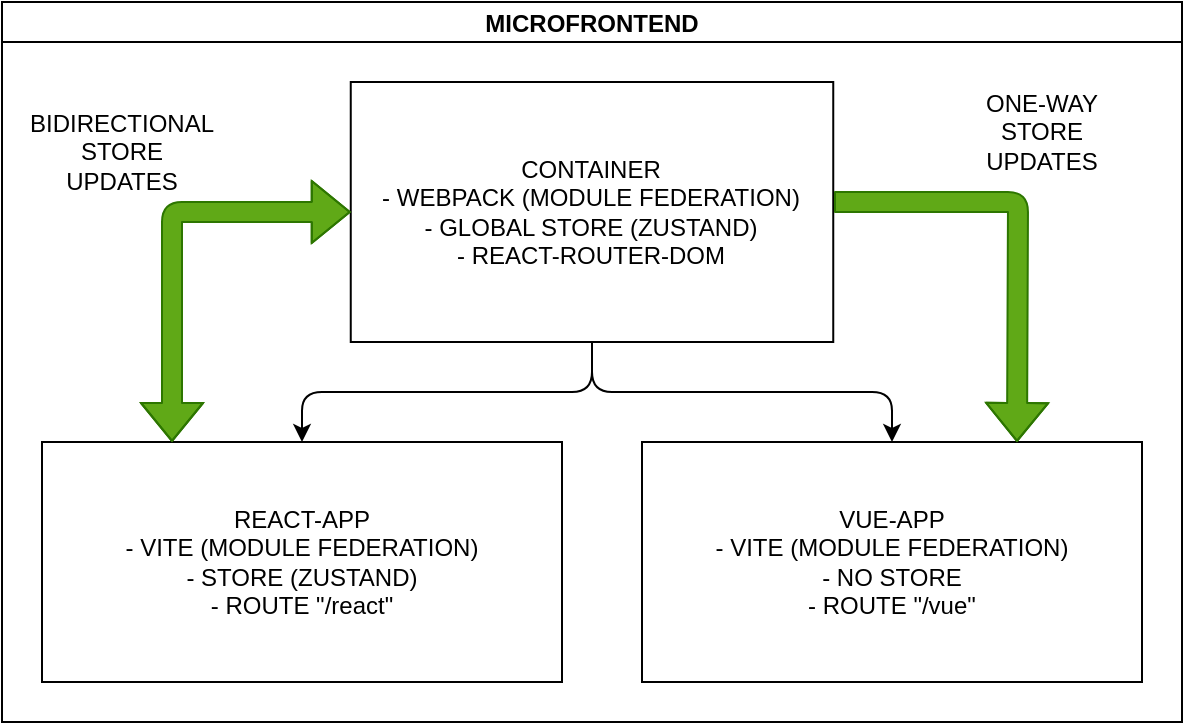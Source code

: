 <mxfile>
    <diagram id="p5bJBpKm0-FYctG5MXWt" name="Page-1">
        <mxGraphModel dx="979" dy="488" grid="1" gridSize="10" guides="1" tooltips="1" connect="1" arrows="1" fold="1" page="1" pageScale="1" pageWidth="850" pageHeight="1100" math="0" shadow="0">
            <root>
                <mxCell id="0"/>
                <mxCell id="1" parent="0"/>
                <mxCell id="67" value="MICROFRONTEND" style="swimlane;startSize=20;horizontal=1;childLayout=treeLayout;horizontalTree=0;resizable=0;containerType=tree;fontSize=12;" parent="1" vertex="1">
                    <mxGeometry x="140" y="60" width="590" height="360" as="geometry"/>
                </mxCell>
                <mxCell id="68" value="CONTAINER&lt;br&gt;- WEBPACK (MODULE FEDERATION)&lt;br&gt;- GLOBAL STORE (ZUSTAND)&lt;br&gt;- REACT-ROUTER-DOM" style="whiteSpace=wrap;html=1;" parent="67" vertex="1">
                    <mxGeometry x="174.375" y="40" width="241.25" height="130" as="geometry"/>
                </mxCell>
                <mxCell id="69" value="REACT-APP&lt;br&gt;- VITE (MODULE FEDERATION)&lt;br&gt;- STORE (ZUSTAND)&lt;br&gt;- ROUTE &quot;/react&quot;" style="whiteSpace=wrap;html=1;" parent="67" vertex="1">
                    <mxGeometry x="20" y="220" width="260" height="120" as="geometry"/>
                </mxCell>
                <mxCell id="70" value="" style="edgeStyle=elbowEdgeStyle;elbow=vertical;html=1;rounded=1;curved=0;sourcePerimeterSpacing=0;targetPerimeterSpacing=0;startSize=6;endSize=6;" parent="67" source="68" target="69" edge="1">
                    <mxGeometry relative="1" as="geometry"/>
                </mxCell>
                <mxCell id="71" value="VUE-APP&lt;br&gt;- VITE (MODULE FEDERATION)&lt;br&gt;- NO STORE&lt;br&gt;- ROUTE &quot;/vue&quot;" style="whiteSpace=wrap;html=1;" parent="67" vertex="1">
                    <mxGeometry x="320" y="220" width="250" height="120" as="geometry"/>
                </mxCell>
                <mxCell id="72" value="" style="edgeStyle=elbowEdgeStyle;elbow=vertical;html=1;rounded=1;curved=0;sourcePerimeterSpacing=0;targetPerimeterSpacing=0;startSize=6;endSize=6;" parent="67" source="68" target="71" edge="1">
                    <mxGeometry relative="1" as="geometry"/>
                </mxCell>
                <mxCell id="73" value="" style="shape=flexArrow;endArrow=classic;startArrow=classic;html=1;entryX=0;entryY=0.5;entryDx=0;entryDy=0;exitX=0.25;exitY=0;exitDx=0;exitDy=0;fillColor=#60a917;strokeColor=#2D7600;" parent="67" source="69" target="68" edge="1">
                    <mxGeometry width="100" height="100" relative="1" as="geometry">
                        <mxPoint x="50" y="200" as="sourcePoint"/>
                        <mxPoint x="150" y="100" as="targetPoint"/>
                        <Array as="points">
                            <mxPoint x="85" y="105"/>
                        </Array>
                    </mxGeometry>
                </mxCell>
                <mxCell id="74" value="BIDIRECTIONAL&lt;br&gt;STORE&lt;br&gt;UPDATES" style="text;html=1;strokeColor=none;fillColor=none;align=center;verticalAlign=middle;whiteSpace=wrap;rounded=0;" parent="67" vertex="1">
                    <mxGeometry x="30" y="60" width="60" height="30" as="geometry"/>
                </mxCell>
                <mxCell id="75" value="" style="shape=flexArrow;endArrow=classic;html=1;entryX=0.75;entryY=0;entryDx=0;entryDy=0;fillColor=#60a917;strokeColor=#2D7600;" parent="67" target="71" edge="1">
                    <mxGeometry width="50" height="50" relative="1" as="geometry">
                        <mxPoint x="416" y="100" as="sourcePoint"/>
                        <mxPoint x="465.63" y="50" as="targetPoint"/>
                        <Array as="points">
                            <mxPoint x="508" y="100"/>
                        </Array>
                    </mxGeometry>
                </mxCell>
                <mxCell id="76" value="ONE-WAY&lt;br&gt;STORE&lt;br&gt;UPDATES" style="text;html=1;strokeColor=none;fillColor=none;align=center;verticalAlign=middle;whiteSpace=wrap;rounded=0;" parent="67" vertex="1">
                    <mxGeometry x="490" y="50" width="60" height="30" as="geometry"/>
                </mxCell>
            </root>
        </mxGraphModel>
    </diagram>
</mxfile>
